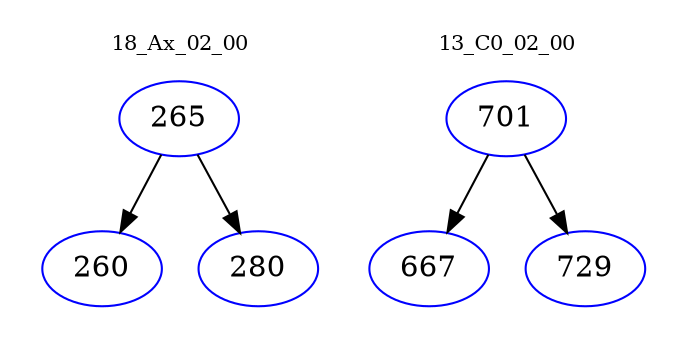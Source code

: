 digraph{
subgraph cluster_0 {
color = white
label = "18_Ax_02_00";
fontsize=10;
T0_265 [label="265", color="blue"]
T0_265 -> T0_260 [color="black"]
T0_260 [label="260", color="blue"]
T0_265 -> T0_280 [color="black"]
T0_280 [label="280", color="blue"]
}
subgraph cluster_1 {
color = white
label = "13_C0_02_00";
fontsize=10;
T1_701 [label="701", color="blue"]
T1_701 -> T1_667 [color="black"]
T1_667 [label="667", color="blue"]
T1_701 -> T1_729 [color="black"]
T1_729 [label="729", color="blue"]
}
}

